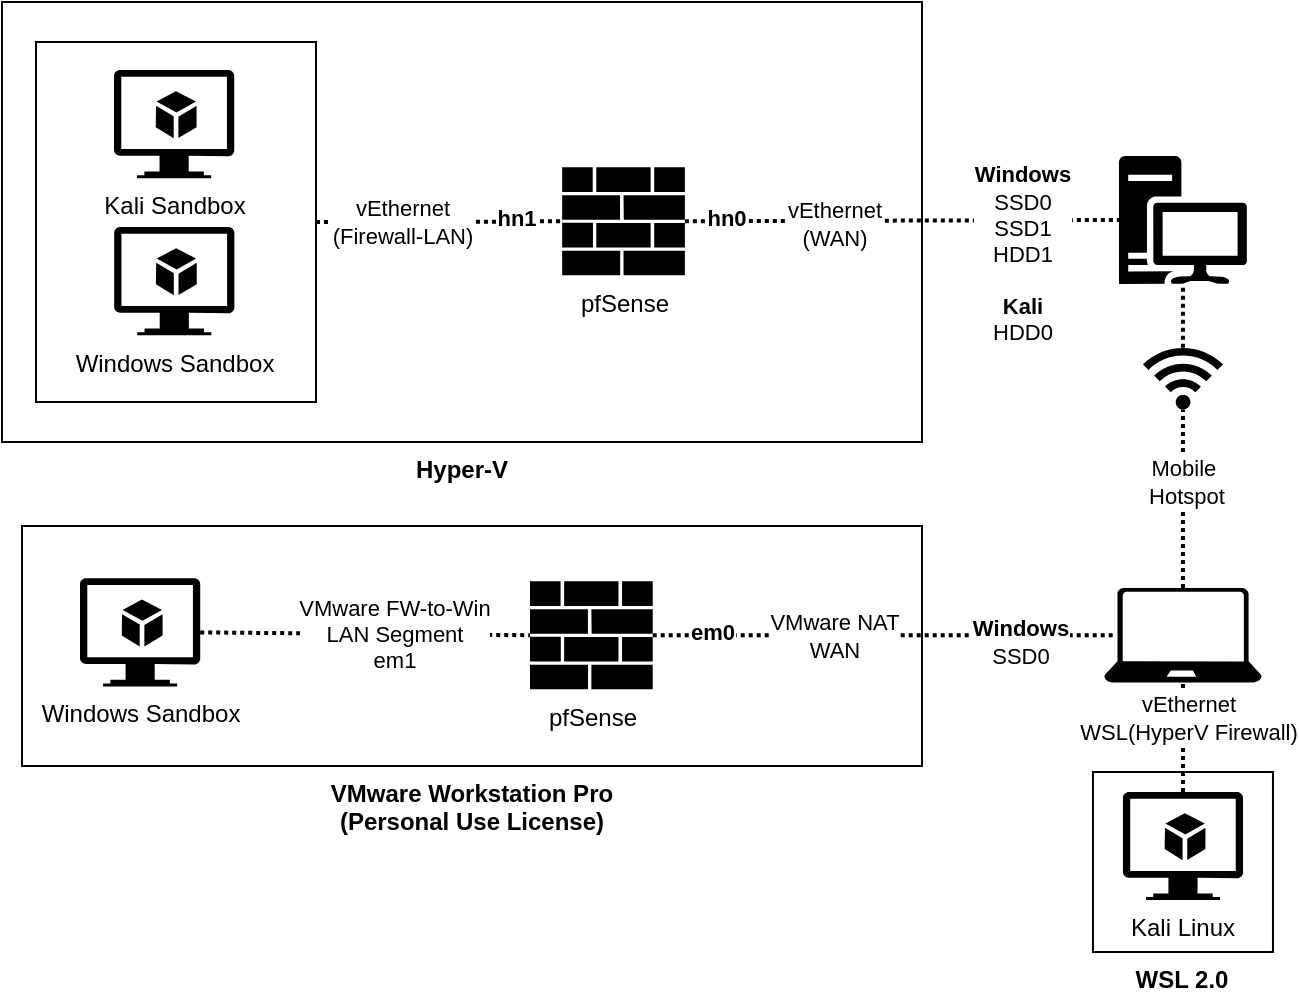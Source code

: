 <mxfile version="26.0.13">
  <diagram name="Page-1" id="wu3uH7MPWoGManeEXMyQ">
    <mxGraphModel dx="2336" dy="620" grid="1" gridSize="10" guides="1" tooltips="1" connect="1" arrows="1" fold="1" page="1" pageScale="1" pageWidth="1169" pageHeight="826" math="0" shadow="0">
      <root>
        <mxCell id="0" />
        <mxCell id="1" parent="0" />
        <mxCell id="8OkVdOE0yO2fCD5ghOcW-45" value="Hyper-V" style="rounded=0;whiteSpace=wrap;fillColor=none;labelPosition=center;verticalLabelPosition=bottom;align=center;verticalAlign=top;fontStyle=1;html=1;" vertex="1" parent="1">
          <mxGeometry x="-40" y="220" width="460" height="220" as="geometry" />
        </mxCell>
        <mxCell id="8OkVdOE0yO2fCD5ghOcW-11" value="" style="endArrow=none;dashed=1;html=1;strokeWidth=2;rounded=0;entryX=0;entryY=0.5;entryDx=0;entryDy=0;entryPerimeter=0;dashPattern=1 1;exitX=1;exitY=0.5;exitDx=0;exitDy=0;exitPerimeter=0;" edge="1" parent="1" source="8OkVdOE0yO2fCD5ghOcW-24" target="8OkVdOE0yO2fCD5ghOcW-19">
          <mxGeometry width="50" height="50" relative="1" as="geometry">
            <mxPoint x="183.11" y="536.6" as="sourcePoint" />
            <mxPoint x="281.893" y="538.298" as="targetPoint" />
          </mxGeometry>
        </mxCell>
        <mxCell id="8OkVdOE0yO2fCD5ghOcW-36" value="&lt;div&gt;VMware FW-to-Win&lt;/div&gt;&lt;div&gt;LAN Segment&lt;br&gt;em1&lt;/div&gt;" style="edgeLabel;html=1;align=center;verticalAlign=middle;resizable=0;points=[];" vertex="1" connectable="0" parent="8OkVdOE0yO2fCD5ghOcW-11">
          <mxGeometry x="-0.15" relative="1" as="geometry">
            <mxPoint x="27" as="offset" />
          </mxGeometry>
        </mxCell>
        <mxCell id="8OkVdOE0yO2fCD5ghOcW-18" value="" style="sketch=0;aspect=fixed;pointerEvents=1;shadow=0;dashed=0;html=1;strokeColor=none;labelPosition=center;verticalLabelPosition=bottom;verticalAlign=top;align=center;fillColor=light-dark(#000000, #bfd3ff);shape=mxgraph.azure.laptop" vertex="1" parent="1">
          <mxGeometry x="511.07" y="512.95" width="78.83" height="47.3" as="geometry" />
        </mxCell>
        <mxCell id="8OkVdOE0yO2fCD5ghOcW-19" value="pfSense" style="sketch=0;aspect=fixed;pointerEvents=1;shadow=0;dashed=0;html=1;strokeColor=none;labelPosition=center;verticalLabelPosition=bottom;verticalAlign=top;align=center;fillColor=#000000;shape=mxgraph.mscae.enterprise.firewall" vertex="1" parent="1">
          <mxGeometry x="224" y="509.6" width="61.36" height="54" as="geometry" />
        </mxCell>
        <mxCell id="8OkVdOE0yO2fCD5ghOcW-20" value="" style="endArrow=none;dashed=1;html=1;strokeWidth=2;rounded=0;entryX=0.08;entryY=0.5;entryDx=0;entryDy=0;entryPerimeter=0;dashPattern=1 1;exitX=1;exitY=0.5;exitDx=0;exitDy=0;exitPerimeter=0;" edge="1" parent="1" source="8OkVdOE0yO2fCD5ghOcW-19">
          <mxGeometry width="50" height="50" relative="1" as="geometry">
            <mxPoint x="340" y="535" as="sourcePoint" />
            <mxPoint x="517.376" y="536.6" as="targetPoint" />
          </mxGeometry>
        </mxCell>
        <mxCell id="8OkVdOE0yO2fCD5ghOcW-35" value="&lt;div&gt;VMware NAT&lt;/div&gt;&lt;div&gt;WAN&lt;/div&gt;" style="edgeLabel;html=1;align=center;verticalAlign=middle;resizable=0;points=[];" vertex="1" connectable="0" parent="8OkVdOE0yO2fCD5ghOcW-20">
          <mxGeometry x="0.152" y="1" relative="1" as="geometry">
            <mxPoint x="-43" y="1" as="offset" />
          </mxGeometry>
        </mxCell>
        <mxCell id="8OkVdOE0yO2fCD5ghOcW-55" value="&lt;b&gt;Windows&lt;br&gt;&lt;/b&gt;SSD0" style="edgeLabel;html=1;align=center;verticalAlign=middle;resizable=0;points=[];" vertex="1" connectable="0" parent="8OkVdOE0yO2fCD5ghOcW-20">
          <mxGeometry x="0.444" y="-3" relative="1" as="geometry">
            <mxPoint x="16" as="offset" />
          </mxGeometry>
        </mxCell>
        <mxCell id="8OkVdOE0yO2fCD5ghOcW-60" value="em0" style="edgeLabel;html=1;align=center;verticalAlign=middle;resizable=0;points=[];fontStyle=1" vertex="1" connectable="0" parent="8OkVdOE0yO2fCD5ghOcW-20">
          <mxGeometry x="-0.744" y="2" relative="1" as="geometry">
            <mxPoint as="offset" />
          </mxGeometry>
        </mxCell>
        <mxCell id="8OkVdOE0yO2fCD5ghOcW-21" value="" style="sketch=0;aspect=fixed;pointerEvents=1;shadow=0;dashed=0;html=1;strokeColor=none;labelPosition=center;verticalLabelPosition=bottom;verticalAlign=top;align=center;fillColor=#000000;shape=mxgraph.mscae.enterprise.workstation_client" vertex="1" parent="1">
          <mxGeometry x="518.49" y="297" width="64" height="64" as="geometry" />
        </mxCell>
        <mxCell id="8OkVdOE0yO2fCD5ghOcW-24" value="Windows Sandbox" style="sketch=0;aspect=fixed;pointerEvents=1;shadow=0;dashed=0;html=1;strokeColor=none;labelPosition=center;verticalLabelPosition=bottom;verticalAlign=top;align=center;fillColor=light-dark(#000000, #bfd3ff);shape=mxgraph.azure.virtual_machine_feature" vertex="1" parent="1">
          <mxGeometry x="-1" y="508.15" width="60.11" height="54.1" as="geometry" />
        </mxCell>
        <mxCell id="8OkVdOE0yO2fCD5ghOcW-25" value="Kali Linux" style="sketch=0;aspect=fixed;pointerEvents=1;shadow=0;dashed=0;html=1;strokeColor=none;labelPosition=center;verticalLabelPosition=bottom;verticalAlign=top;align=center;fillColor=#000000;shape=mxgraph.azure.virtual_machine_feature" vertex="1" parent="1">
          <mxGeometry x="520.46" y="615" width="60.06" height="54.05" as="geometry" />
        </mxCell>
        <mxCell id="8OkVdOE0yO2fCD5ghOcW-26" value="" style="endArrow=none;dashed=1;html=1;strokeWidth=2;rounded=0;entryX=0.5;entryY=1;entryDx=0;entryDy=0;entryPerimeter=0;dashPattern=1 1;exitX=0.5;exitY=0;exitDx=0;exitDy=0;exitPerimeter=0;" edge="1" parent="1" source="8OkVdOE0yO2fCD5ghOcW-25" target="8OkVdOE0yO2fCD5ghOcW-18">
          <mxGeometry width="50" height="50" relative="1" as="geometry">
            <mxPoint x="475.15" y="560.25" as="sourcePoint" />
            <mxPoint x="561.15" y="560.25" as="targetPoint" />
          </mxGeometry>
        </mxCell>
        <mxCell id="8OkVdOE0yO2fCD5ghOcW-38" value="&lt;div&gt;vEthernet&lt;/div&gt;&lt;div&gt;WSL(HyperV Firewall)&lt;/div&gt;" style="edgeLabel;html=1;align=center;verticalAlign=middle;resizable=0;points=[];" vertex="1" connectable="0" parent="8OkVdOE0yO2fCD5ghOcW-26">
          <mxGeometry x="0.358" y="-2" relative="1" as="geometry">
            <mxPoint as="offset" />
          </mxGeometry>
        </mxCell>
        <mxCell id="8OkVdOE0yO2fCD5ghOcW-27" value="WSL 2.0" style="whiteSpace=wrap;html=1;aspect=fixed;fillColor=none;labelPosition=center;verticalLabelPosition=bottom;align=center;verticalAlign=top;fontStyle=1" vertex="1" parent="1">
          <mxGeometry x="505.48" y="605" width="90" height="90" as="geometry" />
        </mxCell>
        <mxCell id="8OkVdOE0yO2fCD5ghOcW-28" value="" style="sketch=0;aspect=fixed;pointerEvents=1;shadow=0;dashed=0;html=1;strokeColor=none;labelPosition=left;verticalLabelPosition=middle;verticalAlign=middle;align=right;fillColor=light-dark(#000000, #bfd3ff);shape=mxgraph.mscae.enterprise.wireless_connection;rotation=-90;textDirection=vertical-rl;" vertex="1" parent="1">
          <mxGeometry x="533.68" y="387" width="33.6" height="40" as="geometry" />
        </mxCell>
        <mxCell id="8OkVdOE0yO2fCD5ghOcW-30" value="" style="endArrow=none;dashed=1;html=1;strokeWidth=2;rounded=0;entryX=0.5;entryY=1;entryDx=0;entryDy=0;entryPerimeter=0;dashPattern=1 1;exitX=0.92;exitY=0.5;exitDx=0;exitDy=0;exitPerimeter=0;" edge="1" parent="1" source="8OkVdOE0yO2fCD5ghOcW-28" target="8OkVdOE0yO2fCD5ghOcW-21">
          <mxGeometry width="50" height="50" relative="1" as="geometry">
            <mxPoint x="550.18" y="440" as="sourcePoint" />
            <mxPoint x="550.18" y="385" as="targetPoint" />
          </mxGeometry>
        </mxCell>
        <mxCell id="8OkVdOE0yO2fCD5ghOcW-31" value="" style="endArrow=none;dashed=1;html=1;strokeWidth=2;rounded=0;dashPattern=1 1;exitX=0.5;exitY=0;exitDx=0;exitDy=0;exitPerimeter=0;entryX=0;entryY=0.5;entryDx=0;entryDy=0;entryPerimeter=0;" edge="1" parent="1" source="8OkVdOE0yO2fCD5ghOcW-18" target="8OkVdOE0yO2fCD5ghOcW-28">
          <mxGeometry width="50" height="50" relative="1" as="geometry">
            <mxPoint x="560" y="420" as="sourcePoint" />
            <mxPoint x="550" y="454" as="targetPoint" />
          </mxGeometry>
        </mxCell>
        <mxCell id="8OkVdOE0yO2fCD5ghOcW-32" value="&lt;div&gt;Mobile&amp;nbsp;&lt;/div&gt;&lt;div&gt;Hotspot&lt;/div&gt;" style="edgeLabel;html=1;align=center;verticalAlign=middle;resizable=0;points=[];" vertex="1" connectable="0" parent="8OkVdOE0yO2fCD5ghOcW-31">
          <mxGeometry x="0.189" y="-1" relative="1" as="geometry">
            <mxPoint as="offset" />
          </mxGeometry>
        </mxCell>
        <mxCell id="8OkVdOE0yO2fCD5ghOcW-37" value="&lt;div&gt;VMware Workstation Pro&lt;/div&gt;&lt;div&gt;(Personal Use License)&lt;/div&gt;" style="rounded=0;whiteSpace=wrap;html=1;fillColor=none;labelPosition=center;verticalLabelPosition=bottom;align=center;verticalAlign=top;fontStyle=1" vertex="1" parent="1">
          <mxGeometry x="-30" y="482" width="450" height="120" as="geometry" />
        </mxCell>
        <mxCell id="8OkVdOE0yO2fCD5ghOcW-41" value="pfSense" style="sketch=0;aspect=fixed;pointerEvents=1;shadow=0;dashed=0;html=1;strokeColor=none;labelPosition=center;verticalLabelPosition=bottom;verticalAlign=top;align=center;fillColor=#000000;shape=mxgraph.mscae.enterprise.firewall" vertex="1" parent="1">
          <mxGeometry x="240.08" y="302.6" width="61.36" height="54" as="geometry" />
        </mxCell>
        <mxCell id="8OkVdOE0yO2fCD5ghOcW-42" value="" style="endArrow=none;dashed=1;html=1;strokeWidth=2;rounded=0;entryX=0;entryY=0.5;entryDx=0;entryDy=0;entryPerimeter=0;dashPattern=1 1;exitX=1;exitY=0.5;exitDx=0;exitDy=0;exitPerimeter=0;" edge="1" parent="1" source="8OkVdOE0yO2fCD5ghOcW-41" target="8OkVdOE0yO2fCD5ghOcW-21">
          <mxGeometry width="50" height="50" relative="1" as="geometry">
            <mxPoint x="382.44" y="329.6" as="sourcePoint" />
            <mxPoint x="520.456" y="329.6" as="targetPoint" />
          </mxGeometry>
        </mxCell>
        <mxCell id="8OkVdOE0yO2fCD5ghOcW-43" value="&lt;div&gt;vEthernet&lt;/div&gt;&lt;div&gt;(WAN)&lt;/div&gt;" style="edgeLabel;html=1;align=center;verticalAlign=middle;resizable=0;points=[];" vertex="1" connectable="0" parent="8OkVdOE0yO2fCD5ghOcW-42">
          <mxGeometry x="0.152" y="1" relative="1" as="geometry">
            <mxPoint x="-51" y="2" as="offset" />
          </mxGeometry>
        </mxCell>
        <mxCell id="8OkVdOE0yO2fCD5ghOcW-46" value="&lt;div&gt;&lt;b&gt;Windows&lt;/b&gt;&lt;/div&gt;&lt;div&gt;SSD0&lt;br&gt;SSD1&lt;br&gt;HDD1&lt;br&gt;&lt;br&gt;&lt;b&gt;Kali&lt;br&gt;&lt;/b&gt;HDD0&lt;/div&gt;" style="edgeLabel;html=1;align=center;verticalAlign=middle;resizable=0;points=[];" vertex="1" connectable="0" parent="8OkVdOE0yO2fCD5ghOcW-42">
          <mxGeometry x="0.366" relative="1" as="geometry">
            <mxPoint x="20" y="17" as="offset" />
          </mxGeometry>
        </mxCell>
        <mxCell id="8OkVdOE0yO2fCD5ghOcW-44" value="Windows Sandbox" style="sketch=0;aspect=fixed;pointerEvents=1;shadow=0;dashed=0;html=1;strokeColor=none;labelPosition=center;verticalLabelPosition=bottom;verticalAlign=top;align=center;fillColor=light-dark(#000000, #bfd3ff);shape=mxgraph.azure.virtual_machine_feature" vertex="1" parent="1">
          <mxGeometry x="16.08" y="332.5" width="60.11" height="54.1" as="geometry" />
        </mxCell>
        <mxCell id="8OkVdOE0yO2fCD5ghOcW-49" value="Kali Sandbox" style="sketch=0;aspect=fixed;pointerEvents=1;shadow=0;dashed=0;html=1;strokeColor=none;labelPosition=center;verticalLabelPosition=bottom;verticalAlign=top;align=center;fillColor=light-dark(#000000, #bfd3ff);shape=mxgraph.azure.virtual_machine_feature" vertex="1" parent="1">
          <mxGeometry x="16.0" y="254" width="60.11" height="54.1" as="geometry" />
        </mxCell>
        <mxCell id="8OkVdOE0yO2fCD5ghOcW-57" value="hn0" style="edgeLabel;html=1;align=center;verticalAlign=middle;resizable=0;points=[];fontStyle=1" vertex="1" connectable="0" parent="1">
          <mxGeometry x="322.002" y="328.003" as="geometry" />
        </mxCell>
        <mxCell id="8OkVdOE0yO2fCD5ghOcW-61" value="" style="rounded=0;whiteSpace=wrap;fillColor=none;labelPosition=right;verticalLabelPosition=middle;align=left;verticalAlign=middle;fontStyle=1;html=1;" vertex="1" parent="1">
          <mxGeometry x="-23" y="240" width="140" height="180" as="geometry" />
        </mxCell>
        <mxCell id="8OkVdOE0yO2fCD5ghOcW-62" style="edgeStyle=orthogonalEdgeStyle;rounded=0;orthogonalLoop=1;jettySize=auto;html=1;entryX=0;entryY=0.5;entryDx=0;entryDy=0;entryPerimeter=0;dashed=1;dashPattern=1 1;strokeWidth=2;endArrow=none;startFill=0;" edge="1" parent="1" source="8OkVdOE0yO2fCD5ghOcW-61" target="8OkVdOE0yO2fCD5ghOcW-41">
          <mxGeometry relative="1" as="geometry" />
        </mxCell>
        <mxCell id="8OkVdOE0yO2fCD5ghOcW-63" value="hn1" style="edgeLabel;html=1;align=center;verticalAlign=middle;resizable=0;points=[];fontStyle=1" vertex="1" connectable="0" parent="8OkVdOE0yO2fCD5ghOcW-62">
          <mxGeometry x="-0.13" y="-2" relative="1" as="geometry">
            <mxPoint x="46" y="-4" as="offset" />
          </mxGeometry>
        </mxCell>
        <mxCell id="8OkVdOE0yO2fCD5ghOcW-65" value="vEthernet&lt;br&gt;(Firewall-LAN)" style="edgeLabel;html=1;align=center;verticalAlign=middle;resizable=0;points=[];" vertex="1" connectable="0" parent="1">
          <mxGeometry x="160.002" y="329.603" as="geometry" />
        </mxCell>
      </root>
    </mxGraphModel>
  </diagram>
</mxfile>
